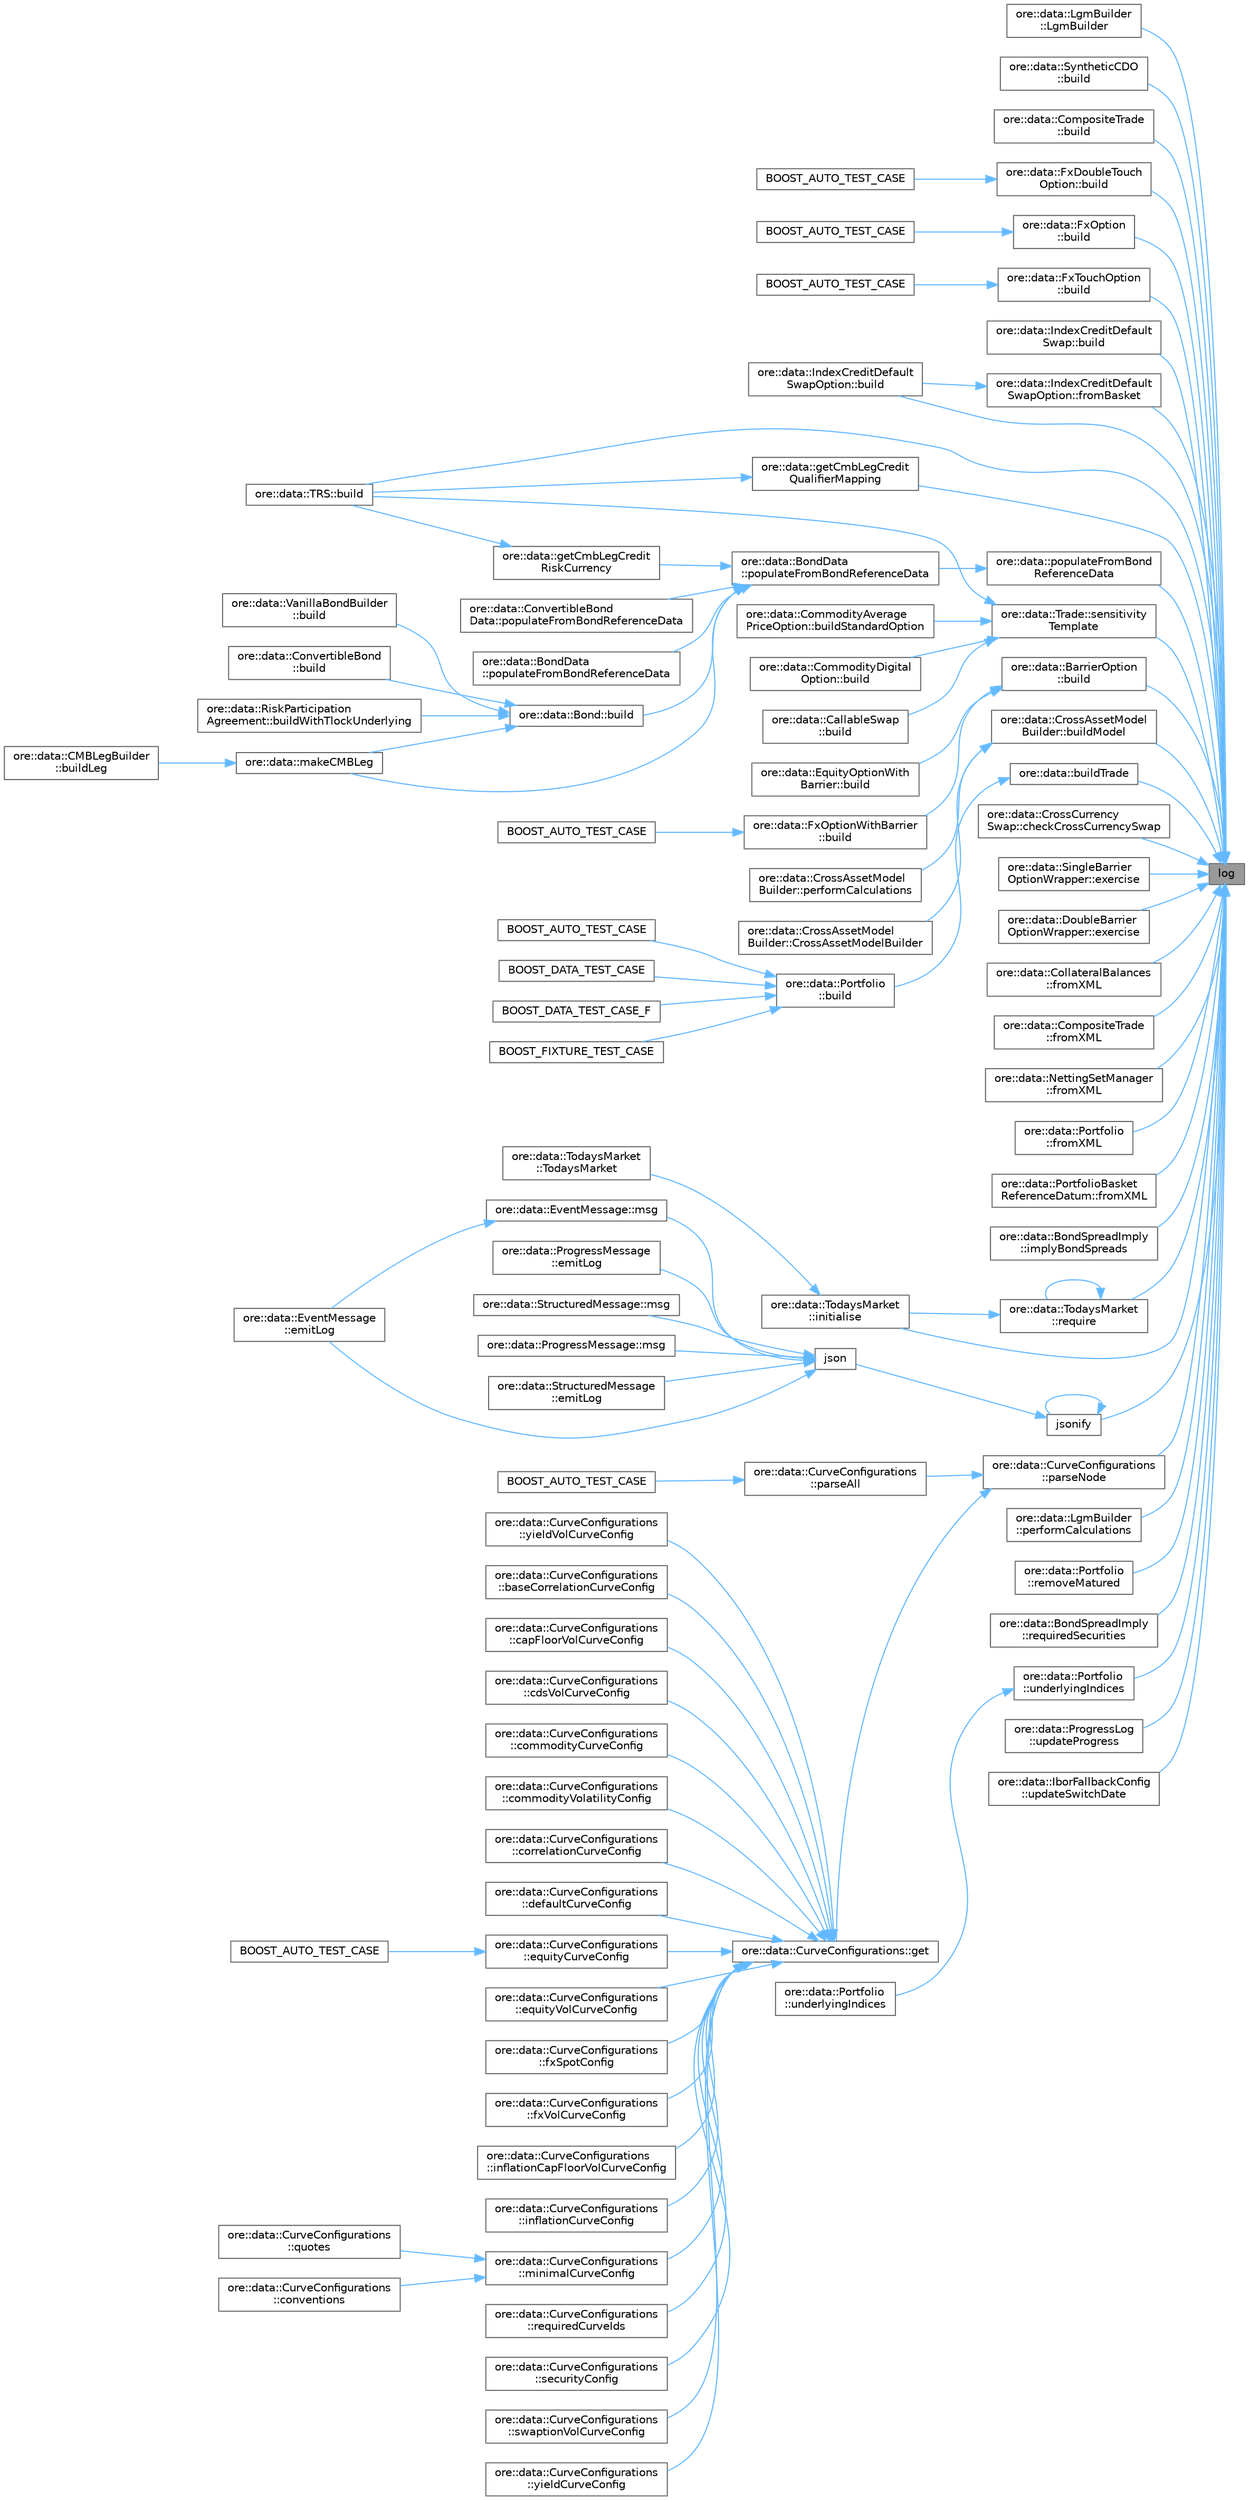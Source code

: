 digraph "log"
{
 // INTERACTIVE_SVG=YES
 // LATEX_PDF_SIZE
  bgcolor="transparent";
  edge [fontname=Helvetica,fontsize=10,labelfontname=Helvetica,labelfontsize=10];
  node [fontname=Helvetica,fontsize=10,shape=box,height=0.2,width=0.4];
  rankdir="RL";
  Node1 [label="log",height=0.2,width=0.4,color="gray40", fillcolor="grey60", style="filled", fontcolor="black",tooltip="generate Boost log record to pass to corresponding sinks"];
  Node1 -> Node2 [dir="back",color="steelblue1",style="solid"];
  Node2 [label="ore::data::LgmBuilder\l::LgmBuilder",height=0.2,width=0.4,color="grey40", fillcolor="white", style="filled",URL="$classore_1_1data_1_1_lgm_builder.html#a1cabc6bdb40969003b68e3154b43e856",tooltip=" "];
  Node1 -> Node3 [dir="back",color="steelblue1",style="solid"];
  Node3 [label="ore::data::SyntheticCDO\l::build",height=0.2,width=0.4,color="grey40", fillcolor="white", style="filled",URL="$classore_1_1data_1_1_synthetic_c_d_o.html#af7b69d5b18d278257927e32b10a23ee6",tooltip=" "];
  Node1 -> Node4 [dir="back",color="steelblue1",style="solid"];
  Node4 [label="ore::data::CompositeTrade\l::build",height=0.2,width=0.4,color="grey40", fillcolor="white", style="filled",URL="$classore_1_1data_1_1_composite_trade.html#af7b69d5b18d278257927e32b10a23ee6",tooltip="Build QuantLib/QuantExt instrument, link pricing engine."];
  Node1 -> Node5 [dir="back",color="steelblue1",style="solid"];
  Node5 [label="ore::data::FxDoubleTouch\lOption::build",height=0.2,width=0.4,color="grey40", fillcolor="white", style="filled",URL="$classore_1_1data_1_1_fx_double_touch_option.html#af7b69d5b18d278257927e32b10a23ee6",tooltip="Build QuantLib/QuantExt instrument, link pricing engine."];
  Node5 -> Node6 [dir="back",color="steelblue1",style="solid"];
  Node6 [label="BOOST_AUTO_TEST_CASE",height=0.2,width=0.4,color="grey40", fillcolor="white", style="filled",URL="$fxexotics_8cpp.html#a356626221d09fa0287e4f5d1646ca231",tooltip=" "];
  Node1 -> Node7 [dir="back",color="steelblue1",style="solid"];
  Node7 [label="ore::data::FxOption\l::build",height=0.2,width=0.4,color="grey40", fillcolor="white", style="filled",URL="$classore_1_1data_1_1_fx_option.html#af7b69d5b18d278257927e32b10a23ee6",tooltip="Build QuantLib/QuantExt instrument, link pricing engine."];
  Node7 -> Node8 [dir="back",color="steelblue1",style="solid"];
  Node8 [label="BOOST_AUTO_TEST_CASE",height=0.2,width=0.4,color="grey40", fillcolor="white", style="filled",URL="$test_2fxoption_8cpp.html#a321417ba3c97d0524c8fa2d8acb97d72",tooltip=" "];
  Node1 -> Node9 [dir="back",color="steelblue1",style="solid"];
  Node9 [label="ore::data::FxTouchOption\l::build",height=0.2,width=0.4,color="grey40", fillcolor="white", style="filled",URL="$classore_1_1data_1_1_fx_touch_option.html#af7b69d5b18d278257927e32b10a23ee6",tooltip="Build QuantLib/QuantExt instrument, link pricing engine."];
  Node9 -> Node10 [dir="back",color="steelblue1",style="solid"];
  Node10 [label="BOOST_AUTO_TEST_CASE",height=0.2,width=0.4,color="grey40", fillcolor="white", style="filled",URL="$fxexotics_8cpp.html#a81ded61bff8d1f143845d1a8063ab363",tooltip=" "];
  Node1 -> Node11 [dir="back",color="steelblue1",style="solid"];
  Node11 [label="ore::data::IndexCreditDefault\lSwap::build",height=0.2,width=0.4,color="grey40", fillcolor="white", style="filled",URL="$classore_1_1data_1_1_index_credit_default_swap.html#af7b69d5b18d278257927e32b10a23ee6",tooltip=" "];
  Node1 -> Node12 [dir="back",color="steelblue1",style="solid"];
  Node12 [label="ore::data::IndexCreditDefault\lSwapOption::build",height=0.2,width=0.4,color="grey40", fillcolor="white", style="filled",URL="$classore_1_1data_1_1_index_credit_default_swap_option.html#af7b69d5b18d278257927e32b10a23ee6",tooltip=" "];
  Node1 -> Node13 [dir="back",color="steelblue1",style="solid"];
  Node13 [label="ore::data::TRS::build",height=0.2,width=0.4,color="grey40", fillcolor="white", style="filled",URL="$classore_1_1data_1_1_t_r_s.html#af7b69d5b18d278257927e32b10a23ee6",tooltip=" "];
  Node1 -> Node14 [dir="back",color="steelblue1",style="solid"];
  Node14 [label="ore::data::BarrierOption\l::build",height=0.2,width=0.4,color="grey40", fillcolor="white", style="filled",URL="$classore_1_1data_1_1_barrier_option.html#ab1db499ff5e65c59fd2009d62276fdaf",tooltip="Build QuantLib/QuantExt instrument, link pricing engine."];
  Node14 -> Node15 [dir="back",color="steelblue1",style="solid"];
  Node15 [label="ore::data::FxOptionWithBarrier\l::build",height=0.2,width=0.4,color="grey40", fillcolor="white", style="filled",URL="$classore_1_1data_1_1_fx_option_with_barrier.html#a023906d726fdb4d1f906576fe597c579",tooltip=" "];
  Node15 -> Node16 [dir="back",color="steelblue1",style="solid"];
  Node16 [label="BOOST_AUTO_TEST_CASE",height=0.2,width=0.4,color="grey40", fillcolor="white", style="filled",URL="$fxexotics_8cpp.html#a97f1cf85be4712888f153506afc004be",tooltip=" "];
  Node14 -> Node17 [dir="back",color="steelblue1",style="solid"];
  Node17 [label="ore::data::EquityOptionWith\lBarrier::build",height=0.2,width=0.4,color="grey40", fillcolor="white", style="filled",URL="$classore_1_1data_1_1_equity_option_with_barrier.html#a023906d726fdb4d1f906576fe597c579",tooltip=" "];
  Node1 -> Node18 [dir="back",color="steelblue1",style="solid"];
  Node18 [label="ore::data::CrossAssetModel\lBuilder::buildModel",height=0.2,width=0.4,color="grey40", fillcolor="white", style="filled",URL="$classore_1_1data_1_1_cross_asset_model_builder.html#a2bda927f99c08dbefc15adff5b9d8fe2",tooltip=" "];
  Node18 -> Node19 [dir="back",color="steelblue1",style="solid"];
  Node19 [label="ore::data::CrossAssetModel\lBuilder::CrossAssetModelBuilder",height=0.2,width=0.4,color="grey40", fillcolor="white", style="filled",URL="$classore_1_1data_1_1_cross_asset_model_builder.html#a3f34deda71fd65440cc5b85bd581e3c1",tooltip=" "];
  Node18 -> Node20 [dir="back",color="steelblue1",style="solid"];
  Node20 [label="ore::data::CrossAssetModel\lBuilder::performCalculations",height=0.2,width=0.4,color="grey40", fillcolor="white", style="filled",URL="$classore_1_1data_1_1_cross_asset_model_builder.html#a1127cccc9668a02247dc139d27121708",tooltip=" "];
  Node1 -> Node21 [dir="back",color="steelblue1",style="solid"];
  Node21 [label="ore::data::buildTrade",height=0.2,width=0.4,color="grey40", fillcolor="white", style="filled",URL="$namespaceore_1_1data.html#a4189e2c4ca70a4330840992fb570b3b1",tooltip=" "];
  Node21 -> Node22 [dir="back",color="steelblue1",style="solid"];
  Node22 [label="ore::data::Portfolio\l::build",height=0.2,width=0.4,color="grey40", fillcolor="white", style="filled",URL="$classore_1_1data_1_1_portfolio.html#a78b7a46465ae740388a7061e932a1f26",tooltip="Call build on all trades in the portfolio, the context is included in error messages."];
  Node22 -> Node23 [dir="back",color="steelblue1",style="solid"];
  Node23 [label="BOOST_AUTO_TEST_CASE",height=0.2,width=0.4,color="grey40", fillcolor="white", style="filled",URL="$test_2cbo_8cpp.html#a67b86d8f1ec7349d0a493f2479faa0a2",tooltip=" "];
  Node22 -> Node24 [dir="back",color="steelblue1",style="solid"];
  Node24 [label="BOOST_DATA_TEST_CASE",height=0.2,width=0.4,color="grey40", fillcolor="white", style="filled",URL="$cds_8cpp.html#a9cd88dc27cb4c692bf99276462cee565",tooltip=" "];
  Node22 -> Node25 [dir="back",color="steelblue1",style="solid"];
  Node25 [label="BOOST_DATA_TEST_CASE_F",height=0.2,width=0.4,color="grey40", fillcolor="white", style="filled",URL="$test_2fixings_8cpp.html#ad30d7669059cad5a015cab351d16e3b7",tooltip=" "];
  Node22 -> Node26 [dir="back",color="steelblue1",style="solid"];
  Node26 [label="BOOST_FIXTURE_TEST_CASE",height=0.2,width=0.4,color="grey40", fillcolor="white", style="filled",URL="$test_2fixings_8cpp.html#a8e7c4561d95fe2e9fce9d2ebb3fdb563",tooltip=" "];
  Node1 -> Node27 [dir="back",color="steelblue1",style="solid"];
  Node27 [label="ore::data::CrossCurrency\lSwap::checkCrossCurrencySwap",height=0.2,width=0.4,color="grey40", fillcolor="white", style="filled",URL="$classore_1_1data_1_1_cross_currency_swap.html#aa5f4813629f104211f48d14b697a7b11",tooltip=" "];
  Node1 -> Node28 [dir="back",color="steelblue1",style="solid"];
  Node28 [label="ore::data::SingleBarrier\lOptionWrapper::exercise",height=0.2,width=0.4,color="grey40", fillcolor="white", style="filled",URL="$classore_1_1data_1_1_single_barrier_option_wrapper.html#a674011988d5c6dbe9028cb4a67897064",tooltip=" "];
  Node1 -> Node29 [dir="back",color="steelblue1",style="solid"];
  Node29 [label="ore::data::DoubleBarrier\lOptionWrapper::exercise",height=0.2,width=0.4,color="grey40", fillcolor="white", style="filled",URL="$classore_1_1data_1_1_double_barrier_option_wrapper.html#a674011988d5c6dbe9028cb4a67897064",tooltip=" "];
  Node1 -> Node30 [dir="back",color="steelblue1",style="solid"];
  Node30 [label="ore::data::IndexCreditDefault\lSwapOption::fromBasket",height=0.2,width=0.4,color="grey40", fillcolor="white", style="filled",URL="$classore_1_1data_1_1_index_credit_default_swap_option.html#a53011b21d2958f22377b7c07c66269e9",tooltip="Populate constituent notionals and curve IDs from basket data."];
  Node30 -> Node12 [dir="back",color="steelblue1",style="solid"];
  Node1 -> Node31 [dir="back",color="steelblue1",style="solid"];
  Node31 [label="ore::data::CollateralBalances\l::fromXML",height=0.2,width=0.4,color="grey40", fillcolor="white", style="filled",URL="$classore_1_1data_1_1_collateral_balances.html#a510baf06568510646decfeaf1753e526",tooltip=" "];
  Node1 -> Node32 [dir="back",color="steelblue1",style="solid"];
  Node32 [label="ore::data::CompositeTrade\l::fromXML",height=0.2,width=0.4,color="grey40", fillcolor="white", style="filled",URL="$classore_1_1data_1_1_composite_trade.html#a7741ae0fc924943de5bfe02928262eb7",tooltip=" "];
  Node1 -> Node33 [dir="back",color="steelblue1",style="solid"];
  Node33 [label="ore::data::NettingSetManager\l::fromXML",height=0.2,width=0.4,color="grey40", fillcolor="white", style="filled",URL="$classore_1_1data_1_1_netting_set_manager.html#a7741ae0fc924943de5bfe02928262eb7",tooltip=" "];
  Node1 -> Node34 [dir="back",color="steelblue1",style="solid"];
  Node34 [label="ore::data::Portfolio\l::fromXML",height=0.2,width=0.4,color="grey40", fillcolor="white", style="filled",URL="$classore_1_1data_1_1_portfolio.html#a7741ae0fc924943de5bfe02928262eb7",tooltip="XMLSerializable interface."];
  Node1 -> Node35 [dir="back",color="steelblue1",style="solid"];
  Node35 [label="ore::data::PortfolioBasket\lReferenceDatum::fromXML",height=0.2,width=0.4,color="grey40", fillcolor="white", style="filled",URL="$classore_1_1data_1_1_portfolio_basket_reference_datum.html#a7741ae0fc924943de5bfe02928262eb7",tooltip=" "];
  Node1 -> Node36 [dir="back",color="steelblue1",style="solid"];
  Node36 [label="ore::data::getCmbLegCredit\lQualifierMapping",height=0.2,width=0.4,color="grey40", fillcolor="white", style="filled",URL="$namespaceore_1_1data.html#a4e852631c6c34458c25d3ed7d116a0d8",tooltip=" "];
  Node36 -> Node13 [dir="back",color="steelblue1",style="solid"];
  Node1 -> Node37 [dir="back",color="steelblue1",style="solid"];
  Node37 [label="ore::data::BondSpreadImply\l::implyBondSpreads",height=0.2,width=0.4,color="grey40", fillcolor="white", style="filled",URL="$classore_1_1data_1_1_bond_spread_imply.html#a0045e9ff9bf15dddddd089bebcde3524",tooltip=" "];
  Node1 -> Node38 [dir="back",color="steelblue1",style="solid"];
  Node38 [label="ore::data::TodaysMarket\l::initialise",height=0.2,width=0.4,color="grey40", fillcolor="white", style="filled",URL="$classore_1_1data_1_1_todays_market.html#a0816e5ec53019bee5353fea5fc006eb1",tooltip=" "];
  Node38 -> Node39 [dir="back",color="steelblue1",style="solid"];
  Node39 [label="ore::data::TodaysMarket\l::TodaysMarket",height=0.2,width=0.4,color="grey40", fillcolor="white", style="filled",URL="$classore_1_1data_1_1_todays_market.html#ad79acb672b27bd7258f228494d94cb32",tooltip="Constructor taking pointers and allowing for a lazy build of the market objects."];
  Node1 -> Node40 [dir="back",color="steelblue1",style="solid"];
  Node40 [label="jsonify",height=0.2,width=0.4,color="grey40", fillcolor="white", style="filled",URL="$classore_1_1data_1_1_j_s_o_n_message.html#a211ebfb47581c2cadc6b8a331532623b",tooltip=" "];
  Node40 -> Node41 [dir="back",color="steelblue1",style="solid"];
  Node41 [label="json",height=0.2,width=0.4,color="grey40", fillcolor="white", style="filled",URL="$classore_1_1data_1_1_j_s_o_n_message.html#a19cb55ffd43b5e8bf95a157227b3054a",tooltip="create JSON-like output from the data"];
  Node41 -> Node42 [dir="back",color="steelblue1",style="solid"];
  Node42 [label="ore::data::StructuredMessage\l::emitLog",height=0.2,width=0.4,color="grey40", fillcolor="white", style="filled",URL="$classore_1_1data_1_1_structured_message.html#a6f68a49e1dd1edc3f9e2e28181fbf8a1",tooltip="generate Boost log record to pass to corresponding sinks"];
  Node41 -> Node43 [dir="back",color="steelblue1",style="solid"];
  Node43 [label="ore::data::EventMessage\l::emitLog",height=0.2,width=0.4,color="grey40", fillcolor="white", style="filled",URL="$classore_1_1data_1_1_event_message.html#a6f68a49e1dd1edc3f9e2e28181fbf8a1",tooltip="generate Boost log record to pass to corresponding sinks"];
  Node41 -> Node44 [dir="back",color="steelblue1",style="solid"];
  Node44 [label="ore::data::ProgressMessage\l::emitLog",height=0.2,width=0.4,color="grey40", fillcolor="white", style="filled",URL="$classore_1_1data_1_1_progress_message.html#a6f68a49e1dd1edc3f9e2e28181fbf8a1",tooltip="generate Boost log record to pass to corresponding sinks"];
  Node41 -> Node45 [dir="back",color="steelblue1",style="solid"];
  Node45 [label="ore::data::StructuredMessage::msg",height=0.2,width=0.4,color="grey40", fillcolor="white", style="filled",URL="$classore_1_1data_1_1_structured_message.html#a7b602afd4bab7be2cd32dd32c2bdede4",tooltip="return a std::string for the log file"];
  Node41 -> Node46 [dir="back",color="steelblue1",style="solid"];
  Node46 [label="ore::data::EventMessage::msg",height=0.2,width=0.4,color="grey40", fillcolor="white", style="filled",URL="$classore_1_1data_1_1_event_message.html#a7b602afd4bab7be2cd32dd32c2bdede4",tooltip="return a std::string for the log file"];
  Node46 -> Node43 [dir="back",color="steelblue1",style="solid"];
  Node41 -> Node47 [dir="back",color="steelblue1",style="solid"];
  Node47 [label="ore::data::ProgressMessage::msg",height=0.2,width=0.4,color="grey40", fillcolor="white", style="filled",URL="$classore_1_1data_1_1_progress_message.html#a7b602afd4bab7be2cd32dd32c2bdede4",tooltip="return a std::string for the log file"];
  Node40 -> Node40 [dir="back",color="steelblue1",style="solid"];
  Node1 -> Node48 [dir="back",color="steelblue1",style="solid"];
  Node48 [label="ore::data::CurveConfigurations\l::parseNode",height=0.2,width=0.4,color="grey40", fillcolor="white", style="filled",URL="$classore_1_1data_1_1_curve_configurations.html#ae21cee2080e2120466063e68c1a3e2a9",tooltip=" "];
  Node48 -> Node49 [dir="back",color="steelblue1",style="solid"];
  Node49 [label="ore::data::CurveConfigurations::get",height=0.2,width=0.4,color="grey40", fillcolor="white", style="filled",URL="$classore_1_1data_1_1_curve_configurations.html#a04f00e9080c4647c43cb2d050a75fb0e",tooltip=" "];
  Node49 -> Node50 [dir="back",color="steelblue1",style="solid"];
  Node50 [label="ore::data::CurveConfigurations\l::baseCorrelationCurveConfig",height=0.2,width=0.4,color="grey40", fillcolor="white", style="filled",URL="$classore_1_1data_1_1_curve_configurations.html#a347d9b0eff8b098e9f7a1679e4551c8a",tooltip=" "];
  Node49 -> Node51 [dir="back",color="steelblue1",style="solid"];
  Node51 [label="ore::data::CurveConfigurations\l::capFloorVolCurveConfig",height=0.2,width=0.4,color="grey40", fillcolor="white", style="filled",URL="$classore_1_1data_1_1_curve_configurations.html#a5ba1053b6c69f3ecbc2fb45eb3ec6fc4",tooltip=" "];
  Node49 -> Node52 [dir="back",color="steelblue1",style="solid"];
  Node52 [label="ore::data::CurveConfigurations\l::cdsVolCurveConfig",height=0.2,width=0.4,color="grey40", fillcolor="white", style="filled",URL="$classore_1_1data_1_1_curve_configurations.html#a24060407aea16fe670741eb6348797bb",tooltip=" "];
  Node49 -> Node53 [dir="back",color="steelblue1",style="solid"];
  Node53 [label="ore::data::CurveConfigurations\l::commodityCurveConfig",height=0.2,width=0.4,color="grey40", fillcolor="white", style="filled",URL="$classore_1_1data_1_1_curve_configurations.html#a4af8cc8bf3b2d065e78275084e811bc3",tooltip=" "];
  Node49 -> Node54 [dir="back",color="steelblue1",style="solid"];
  Node54 [label="ore::data::CurveConfigurations\l::commodityVolatilityConfig",height=0.2,width=0.4,color="grey40", fillcolor="white", style="filled",URL="$classore_1_1data_1_1_curve_configurations.html#acde238c8269391c1e689b3b6a82ef912",tooltip=" "];
  Node49 -> Node55 [dir="back",color="steelblue1",style="solid"];
  Node55 [label="ore::data::CurveConfigurations\l::correlationCurveConfig",height=0.2,width=0.4,color="grey40", fillcolor="white", style="filled",URL="$classore_1_1data_1_1_curve_configurations.html#a7c6ad73d463d082d93a6b78a290990c4",tooltip=" "];
  Node49 -> Node56 [dir="back",color="steelblue1",style="solid"];
  Node56 [label="ore::data::CurveConfigurations\l::defaultCurveConfig",height=0.2,width=0.4,color="grey40", fillcolor="white", style="filled",URL="$classore_1_1data_1_1_curve_configurations.html#ab473c50854c6ba94af517dbc50b0a218",tooltip=" "];
  Node49 -> Node57 [dir="back",color="steelblue1",style="solid"];
  Node57 [label="ore::data::CurveConfigurations\l::equityCurveConfig",height=0.2,width=0.4,color="grey40", fillcolor="white", style="filled",URL="$classore_1_1data_1_1_curve_configurations.html#a19fcd28db3988544594ecf095ad01ddd",tooltip=" "];
  Node57 -> Node58 [dir="back",color="steelblue1",style="solid"];
  Node58 [label="BOOST_AUTO_TEST_CASE",height=0.2,width=0.4,color="grey40", fillcolor="white", style="filled",URL="$equitymarketdata_8cpp.html#a0a8db005e5898e1432e60360308e9a6f",tooltip=" "];
  Node49 -> Node59 [dir="back",color="steelblue1",style="solid"];
  Node59 [label="ore::data::CurveConfigurations\l::equityVolCurveConfig",height=0.2,width=0.4,color="grey40", fillcolor="white", style="filled",URL="$classore_1_1data_1_1_curve_configurations.html#ac6492177e4319a5fff15579330c53567",tooltip=" "];
  Node49 -> Node60 [dir="back",color="steelblue1",style="solid"];
  Node60 [label="ore::data::CurveConfigurations\l::fxSpotConfig",height=0.2,width=0.4,color="grey40", fillcolor="white", style="filled",URL="$classore_1_1data_1_1_curve_configurations.html#a5c6b2fdc6ee5de208e9fd48208db1675",tooltip=" "];
  Node49 -> Node61 [dir="back",color="steelblue1",style="solid"];
  Node61 [label="ore::data::CurveConfigurations\l::fxVolCurveConfig",height=0.2,width=0.4,color="grey40", fillcolor="white", style="filled",URL="$classore_1_1data_1_1_curve_configurations.html#af41e9106525cd030e3f96629a135b1d3",tooltip=" "];
  Node49 -> Node62 [dir="back",color="steelblue1",style="solid"];
  Node62 [label="ore::data::CurveConfigurations\l::inflationCapFloorVolCurveConfig",height=0.2,width=0.4,color="grey40", fillcolor="white", style="filled",URL="$classore_1_1data_1_1_curve_configurations.html#a5fe3559749b89c8dde04e4cec9e9a2ec",tooltip=" "];
  Node49 -> Node63 [dir="back",color="steelblue1",style="solid"];
  Node63 [label="ore::data::CurveConfigurations\l::inflationCurveConfig",height=0.2,width=0.4,color="grey40", fillcolor="white", style="filled",URL="$classore_1_1data_1_1_curve_configurations.html#a4b094acf9a479b37837021bc35689a1c",tooltip=" "];
  Node49 -> Node64 [dir="back",color="steelblue1",style="solid"];
  Node64 [label="ore::data::CurveConfigurations\l::minimalCurveConfig",height=0.2,width=0.4,color="grey40", fillcolor="white", style="filled",URL="$classore_1_1data_1_1_curve_configurations.html#a31d4adafa2437c53b70d4a892b1b6865",tooltip=" "];
  Node64 -> Node65 [dir="back",color="steelblue1",style="solid"];
  Node65 [label="ore::data::CurveConfigurations\l::conventions",height=0.2,width=0.4,color="grey40", fillcolor="white", style="filled",URL="$classore_1_1data_1_1_curve_configurations.html#a2cbdfa0039d32b2f2ef8a3d1f72fddc2",tooltip=" "];
  Node64 -> Node66 [dir="back",color="steelblue1",style="solid"];
  Node66 [label="ore::data::CurveConfigurations\l::quotes",height=0.2,width=0.4,color="grey40", fillcolor="white", style="filled",URL="$classore_1_1data_1_1_curve_configurations.html#a0d408d4b14a8796bba537a5eb91a401f",tooltip=" "];
  Node49 -> Node67 [dir="back",color="steelblue1",style="solid"];
  Node67 [label="ore::data::CurveConfigurations\l::requiredCurveIds",height=0.2,width=0.4,color="grey40", fillcolor="white", style="filled",URL="$classore_1_1data_1_1_curve_configurations.html#ab15e89fe26a20bb3aeee84a78c921ab7",tooltip=" "];
  Node49 -> Node68 [dir="back",color="steelblue1",style="solid"];
  Node68 [label="ore::data::CurveConfigurations\l::securityConfig",height=0.2,width=0.4,color="grey40", fillcolor="white", style="filled",URL="$classore_1_1data_1_1_curve_configurations.html#ae6683cfd8508ea1e42b3a90fa3f51f68",tooltip=" "];
  Node49 -> Node69 [dir="back",color="steelblue1",style="solid"];
  Node69 [label="ore::data::CurveConfigurations\l::swaptionVolCurveConfig",height=0.2,width=0.4,color="grey40", fillcolor="white", style="filled",URL="$classore_1_1data_1_1_curve_configurations.html#a583dd4d8213c78745c34aca385836167",tooltip=" "];
  Node49 -> Node70 [dir="back",color="steelblue1",style="solid"];
  Node70 [label="ore::data::CurveConfigurations\l::yieldCurveConfig",height=0.2,width=0.4,color="grey40", fillcolor="white", style="filled",URL="$classore_1_1data_1_1_curve_configurations.html#a22f6d5a6c9534d8e896998a0cd9208c3",tooltip=" "];
  Node49 -> Node71 [dir="back",color="steelblue1",style="solid"];
  Node71 [label="ore::data::CurveConfigurations\l::yieldVolCurveConfig",height=0.2,width=0.4,color="grey40", fillcolor="white", style="filled",URL="$classore_1_1data_1_1_curve_configurations.html#aac99f8813a6c78d74681a1a7421feee3",tooltip=" "];
  Node48 -> Node72 [dir="back",color="steelblue1",style="solid"];
  Node72 [label="ore::data::CurveConfigurations\l::parseAll",height=0.2,width=0.4,color="grey40", fillcolor="white", style="filled",URL="$classore_1_1data_1_1_curve_configurations.html#a7d26ae3e9e667f79e04f7ab183053666",tooltip=" "];
  Node72 -> Node73 [dir="back",color="steelblue1",style="solid"];
  Node73 [label="BOOST_AUTO_TEST_CASE",height=0.2,width=0.4,color="grey40", fillcolor="white", style="filled",URL="$test_2curveconfig_8cpp.html#aa8e0d19e46649d49997f7d7dc39622ff",tooltip=" "];
  Node1 -> Node74 [dir="back",color="steelblue1",style="solid"];
  Node74 [label="ore::data::LgmBuilder\l::performCalculations",height=0.2,width=0.4,color="grey40", fillcolor="white", style="filled",URL="$classore_1_1data_1_1_lgm_builder.html#a1127cccc9668a02247dc139d27121708",tooltip=" "];
  Node1 -> Node75 [dir="back",color="steelblue1",style="solid"];
  Node75 [label="ore::data::populateFromBond\lReferenceData",height=0.2,width=0.4,color="grey40", fillcolor="white", style="filled",URL="$namespaceore_1_1data.html#ac1445af709e015c19b2136c63d9b8d88",tooltip="Populate bond data from name and ReferenceDataManager."];
  Node75 -> Node76 [dir="back",color="steelblue1",style="solid"];
  Node76 [label="ore::data::BondData\l::populateFromBondReferenceData",height=0.2,width=0.4,color="grey40", fillcolor="white", style="filled",URL="$classore_1_1data_1_1_bond_data.html#a3fe7607641308a7e92896f33818e2327",tooltip="populate data from reference datum and check data for completeness"];
  Node76 -> Node77 [dir="back",color="steelblue1",style="solid"];
  Node77 [label="ore::data::Bond::build",height=0.2,width=0.4,color="grey40", fillcolor="white", style="filled",URL="$classore_1_1data_1_1_bond.html#af7b69d5b18d278257927e32b10a23ee6",tooltip="Trade interface."];
  Node77 -> Node78 [dir="back",color="steelblue1",style="solid"];
  Node78 [label="ore::data::VanillaBondBuilder\l::build",height=0.2,width=0.4,color="grey40", fillcolor="white", style="filled",URL="$structore_1_1data_1_1_vanilla_bond_builder.html#ae1e21501ab505df04314d15d13f876e1",tooltip=" "];
  Node77 -> Node79 [dir="back",color="steelblue1",style="solid"];
  Node79 [label="ore::data::ConvertibleBond\l::build",height=0.2,width=0.4,color="grey40", fillcolor="white", style="filled",URL="$classore_1_1data_1_1_convertible_bond.html#ab1db499ff5e65c59fd2009d62276fdaf",tooltip=" "];
  Node77 -> Node80 [dir="back",color="steelblue1",style="solid"];
  Node80 [label="ore::data::RiskParticipation\lAgreement::buildWithTlockUnderlying",height=0.2,width=0.4,color="grey40", fillcolor="white", style="filled",URL="$classore_1_1data_1_1_risk_participation_agreement.html#a225490c21ddfa2450a67f04007c16f4c",tooltip=" "];
  Node77 -> Node81 [dir="back",color="steelblue1",style="solid"];
  Node81 [label="ore::data::makeCMBLeg",height=0.2,width=0.4,color="grey40", fillcolor="white", style="filled",URL="$namespaceore_1_1data.html#a7e30fb6a46cf70b26b33a0528e47cd6c",tooltip=" "];
  Node81 -> Node82 [dir="back",color="steelblue1",style="solid"];
  Node82 [label="ore::data::CMBLegBuilder\l::buildLeg",height=0.2,width=0.4,color="grey40", fillcolor="white", style="filled",URL="$classore_1_1data_1_1_c_m_b_leg_builder.html#aea285351d9f3458189a9e2d965349d23",tooltip=" "];
  Node76 -> Node83 [dir="back",color="steelblue1",style="solid"];
  Node83 [label="ore::data::getCmbLegCredit\lRiskCurrency",height=0.2,width=0.4,color="grey40", fillcolor="white", style="filled",URL="$namespaceore_1_1data.html#acee5964eaee5c1e0fc440dc023c64bc1",tooltip=" "];
  Node83 -> Node13 [dir="back",color="steelblue1",style="solid"];
  Node76 -> Node81 [dir="back",color="steelblue1",style="solid"];
  Node76 -> Node84 [dir="back",color="steelblue1",style="solid"];
  Node84 [label="ore::data::ConvertibleBond\lData::populateFromBondReferenceData",height=0.2,width=0.4,color="grey40", fillcolor="white", style="filled",URL="$classore_1_1data_1_1_convertible_bond_data.html#ae4961a109c8bfab891589da5a47a4ecd",tooltip=" "];
  Node76 -> Node85 [dir="back",color="steelblue1",style="solid"];
  Node85 [label="ore::data::BondData\l::populateFromBondReferenceData",height=0.2,width=0.4,color="grey40", fillcolor="white", style="filled",URL="$classore_1_1data_1_1_bond_data.html#a9f6b854937a27aa5ae3c9b15894d476a",tooltip="look up reference datum in ref data manager and populate, check data for completeness"];
  Node1 -> Node86 [dir="back",color="steelblue1",style="solid"];
  Node86 [label="ore::data::Portfolio\l::removeMatured",height=0.2,width=0.4,color="grey40", fillcolor="white", style="filled",URL="$classore_1_1data_1_1_portfolio.html#a54385da53370ee8347c8c3d7f0a3f704",tooltip="Remove matured trades from portfolio for a given date, each removal is logged with an Alert."];
  Node1 -> Node87 [dir="back",color="steelblue1",style="solid"];
  Node87 [label="ore::data::TodaysMarket\l::require",height=0.2,width=0.4,color="grey40", fillcolor="white", style="filled",URL="$classore_1_1data_1_1_todays_market.html#a36416143258c4e4c30bb46935cef9408",tooltip=" "];
  Node87 -> Node38 [dir="back",color="steelblue1",style="solid"];
  Node87 -> Node87 [dir="back",color="steelblue1",style="solid"];
  Node1 -> Node88 [dir="back",color="steelblue1",style="solid"];
  Node88 [label="ore::data::BondSpreadImply\l::requiredSecurities",height=0.2,width=0.4,color="grey40", fillcolor="white", style="filled",URL="$classore_1_1data_1_1_bond_spread_imply.html#a483a4260777061b2519aa144d1f9b79f",tooltip=" "];
  Node1 -> Node89 [dir="back",color="steelblue1",style="solid"];
  Node89 [label="ore::data::Trade::sensitivity\lTemplate",height=0.2,width=0.4,color="grey40", fillcolor="white", style="filled",URL="$classore_1_1data_1_1_trade.html#a0f8dab580626fda80cf858adbd7a8ff1",tooltip=" "];
  Node89 -> Node13 [dir="back",color="steelblue1",style="solid"];
  Node89 -> Node90 [dir="back",color="steelblue1",style="solid"];
  Node90 [label="ore::data::CommodityDigital\lOption::build",height=0.2,width=0.4,color="grey40", fillcolor="white", style="filled",URL="$classore_1_1data_1_1_commodity_digital_option.html#a82238405f67248d44bb177a6951c8c2e",tooltip="Build underlying instrument and link pricing engine."];
  Node89 -> Node91 [dir="back",color="steelblue1",style="solid"];
  Node91 [label="ore::data::CallableSwap\l::build",height=0.2,width=0.4,color="grey40", fillcolor="white", style="filled",URL="$classore_1_1data_1_1_callable_swap.html#ab1db499ff5e65c59fd2009d62276fdaf",tooltip="Build QuantLib/QuantExt instrument, link pricing engine."];
  Node89 -> Node92 [dir="back",color="steelblue1",style="solid"];
  Node92 [label="ore::data::CommodityAverage\lPriceOption::buildStandardOption",height=0.2,width=0.4,color="grey40", fillcolor="white", style="filled",URL="$classore_1_1data_1_1_commodity_average_price_option.html#ab927cfcbbf36bfbbaa854f21f964aced",tooltip="Build a standard option."];
  Node1 -> Node93 [dir="back",color="steelblue1",style="solid"];
  Node93 [label="ore::data::Portfolio\l::underlyingIndices",height=0.2,width=0.4,color="grey40", fillcolor="white", style="filled",URL="$classore_1_1data_1_1_portfolio.html#a83621b432cbfe0e2a8498f9f32007bcc",tooltip=" "];
  Node93 -> Node94 [dir="back",color="steelblue1",style="solid"];
  Node94 [label="ore::data::Portfolio\l::underlyingIndices",height=0.2,width=0.4,color="grey40", fillcolor="white", style="filled",URL="$classore_1_1data_1_1_portfolio.html#a4f463c3728f08776b5e5d57cc0f5898a",tooltip=" "];
  Node1 -> Node95 [dir="back",color="steelblue1",style="solid"];
  Node95 [label="ore::data::ProgressLog\l::updateProgress",height=0.2,width=0.4,color="grey40", fillcolor="white", style="filled",URL="$classore_1_1data_1_1_progress_log.html#a27a4b2955b550fd418eb9c5c2cab5e0f",tooltip="ProgressIndicator interface."];
  Node1 -> Node96 [dir="back",color="steelblue1",style="solid"];
  Node96 [label="ore::data::IborFallbackConfig\l::updateSwitchDate",height=0.2,width=0.4,color="grey40", fillcolor="white", style="filled",URL="$classore_1_1data_1_1_ibor_fallback_config.html#a33b8b7c5ecabb8f4e04d5f03338b6e9d",tooltip=" "];
}
